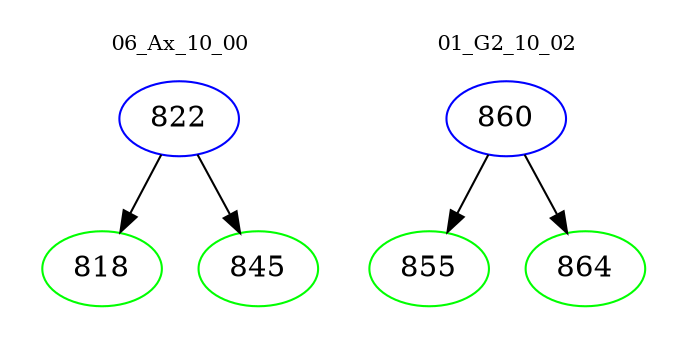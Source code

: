 digraph{
subgraph cluster_0 {
color = white
label = "06_Ax_10_00";
fontsize=10;
T0_822 [label="822", color="blue"]
T0_822 -> T0_818 [color="black"]
T0_818 [label="818", color="green"]
T0_822 -> T0_845 [color="black"]
T0_845 [label="845", color="green"]
}
subgraph cluster_1 {
color = white
label = "01_G2_10_02";
fontsize=10;
T1_860 [label="860", color="blue"]
T1_860 -> T1_855 [color="black"]
T1_855 [label="855", color="green"]
T1_860 -> T1_864 [color="black"]
T1_864 [label="864", color="green"]
}
}

